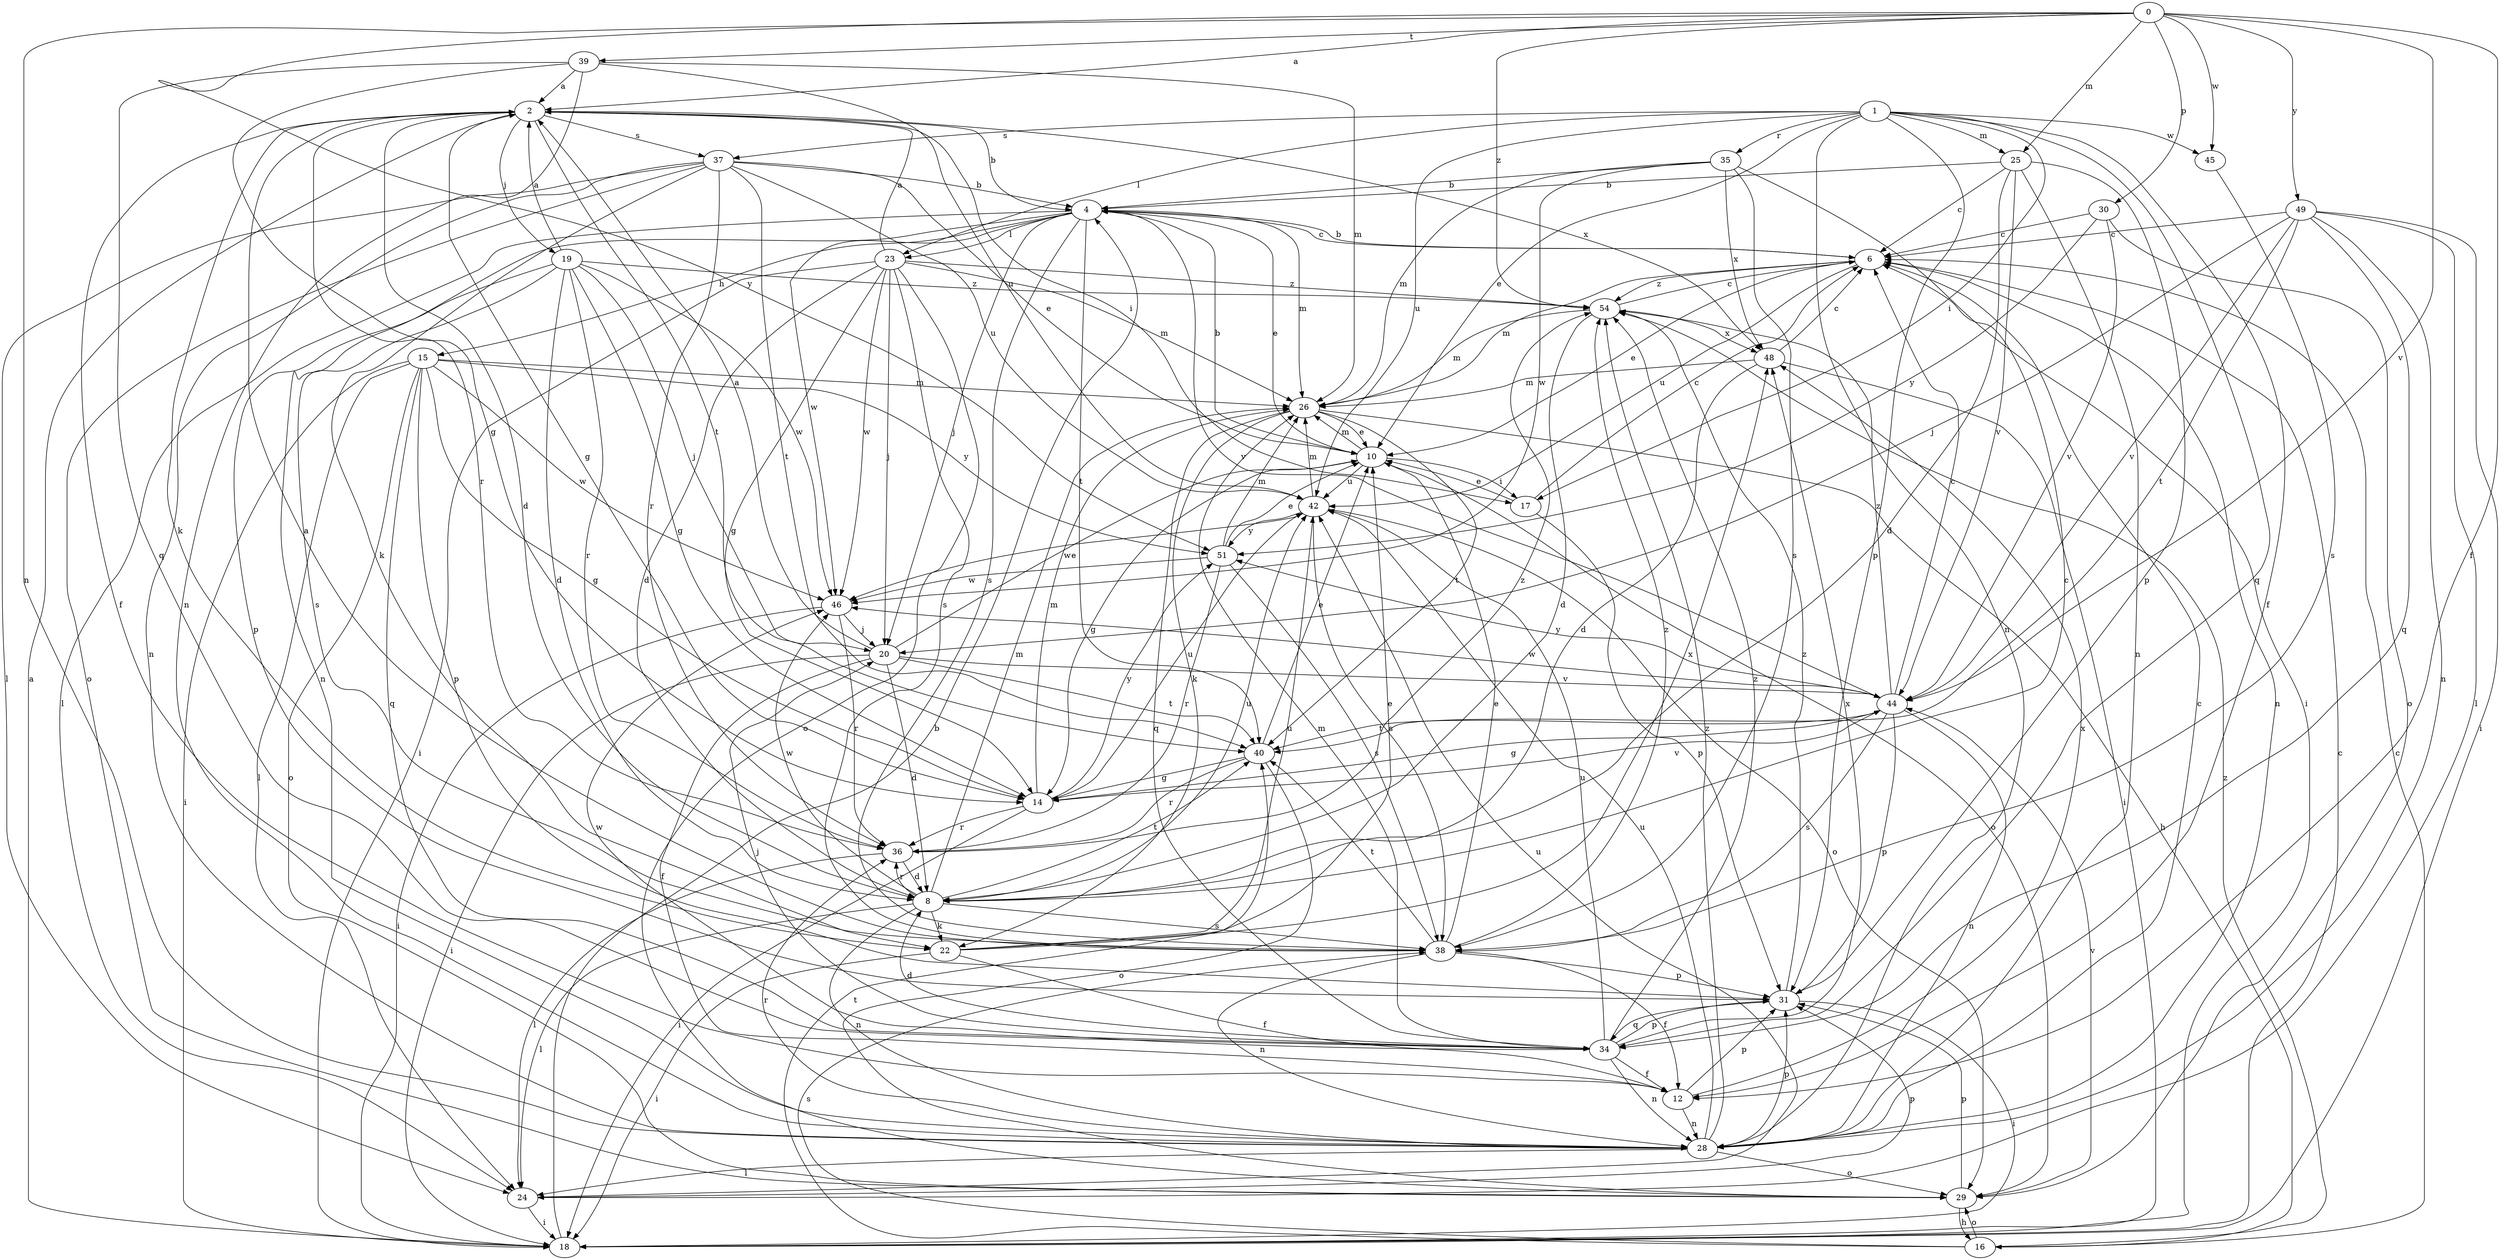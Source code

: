 strict digraph  {
0;
1;
2;
4;
6;
8;
10;
12;
14;
15;
16;
17;
18;
19;
20;
22;
23;
24;
25;
26;
28;
29;
30;
31;
34;
35;
36;
37;
38;
39;
40;
42;
44;
45;
46;
48;
49;
51;
54;
0 -> 2  [label=a];
0 -> 12  [label=f];
0 -> 25  [label=m];
0 -> 28  [label=n];
0 -> 30  [label=p];
0 -> 39  [label=t];
0 -> 44  [label=v];
0 -> 45  [label=w];
0 -> 49  [label=y];
0 -> 51  [label=y];
0 -> 54  [label=z];
1 -> 10  [label=e];
1 -> 12  [label=f];
1 -> 17  [label=i];
1 -> 23  [label=l];
1 -> 25  [label=m];
1 -> 28  [label=n];
1 -> 31  [label=p];
1 -> 34  [label=q];
1 -> 35  [label=r];
1 -> 37  [label=s];
1 -> 42  [label=u];
1 -> 45  [label=w];
2 -> 4  [label=b];
2 -> 8  [label=d];
2 -> 12  [label=f];
2 -> 14  [label=g];
2 -> 17  [label=i];
2 -> 19  [label=j];
2 -> 22  [label=k];
2 -> 36  [label=r];
2 -> 37  [label=s];
2 -> 40  [label=t];
2 -> 48  [label=x];
4 -> 6  [label=c];
4 -> 10  [label=e];
4 -> 15  [label=h];
4 -> 20  [label=j];
4 -> 23  [label=l];
4 -> 24  [label=l];
4 -> 26  [label=m];
4 -> 28  [label=n];
4 -> 38  [label=s];
4 -> 40  [label=t];
4 -> 44  [label=v];
4 -> 46  [label=w];
6 -> 4  [label=b];
6 -> 10  [label=e];
6 -> 26  [label=m];
6 -> 28  [label=n];
6 -> 42  [label=u];
6 -> 54  [label=z];
8 -> 6  [label=c];
8 -> 22  [label=k];
8 -> 24  [label=l];
8 -> 26  [label=m];
8 -> 28  [label=n];
8 -> 36  [label=r];
8 -> 38  [label=s];
8 -> 40  [label=t];
8 -> 42  [label=u];
8 -> 46  [label=w];
10 -> 4  [label=b];
10 -> 14  [label=g];
10 -> 17  [label=i];
10 -> 26  [label=m];
10 -> 29  [label=o];
10 -> 42  [label=u];
12 -> 28  [label=n];
12 -> 31  [label=p];
12 -> 48  [label=x];
14 -> 18  [label=i];
14 -> 26  [label=m];
14 -> 36  [label=r];
14 -> 42  [label=u];
14 -> 44  [label=v];
14 -> 51  [label=y];
15 -> 14  [label=g];
15 -> 18  [label=i];
15 -> 24  [label=l];
15 -> 26  [label=m];
15 -> 29  [label=o];
15 -> 31  [label=p];
15 -> 34  [label=q];
15 -> 46  [label=w];
15 -> 51  [label=y];
16 -> 6  [label=c];
16 -> 29  [label=o];
16 -> 38  [label=s];
16 -> 40  [label=t];
16 -> 54  [label=z];
17 -> 6  [label=c];
17 -> 10  [label=e];
17 -> 31  [label=p];
18 -> 2  [label=a];
18 -> 4  [label=b];
18 -> 6  [label=c];
19 -> 2  [label=a];
19 -> 8  [label=d];
19 -> 14  [label=g];
19 -> 20  [label=j];
19 -> 31  [label=p];
19 -> 36  [label=r];
19 -> 38  [label=s];
19 -> 46  [label=w];
19 -> 54  [label=z];
20 -> 2  [label=a];
20 -> 8  [label=d];
20 -> 10  [label=e];
20 -> 12  [label=f];
20 -> 18  [label=i];
20 -> 40  [label=t];
20 -> 44  [label=v];
22 -> 10  [label=e];
22 -> 12  [label=f];
22 -> 18  [label=i];
22 -> 42  [label=u];
22 -> 48  [label=x];
23 -> 2  [label=a];
23 -> 8  [label=d];
23 -> 14  [label=g];
23 -> 18  [label=i];
23 -> 20  [label=j];
23 -> 26  [label=m];
23 -> 29  [label=o];
23 -> 38  [label=s];
23 -> 46  [label=w];
23 -> 54  [label=z];
24 -> 18  [label=i];
24 -> 31  [label=p];
24 -> 42  [label=u];
25 -> 4  [label=b];
25 -> 6  [label=c];
25 -> 8  [label=d];
25 -> 28  [label=n];
25 -> 31  [label=p];
25 -> 44  [label=v];
26 -> 10  [label=e];
26 -> 16  [label=h];
26 -> 22  [label=k];
26 -> 34  [label=q];
26 -> 40  [label=t];
28 -> 6  [label=c];
28 -> 24  [label=l];
28 -> 29  [label=o];
28 -> 31  [label=p];
28 -> 36  [label=r];
28 -> 42  [label=u];
28 -> 54  [label=z];
29 -> 16  [label=h];
29 -> 31  [label=p];
29 -> 44  [label=v];
30 -> 6  [label=c];
30 -> 29  [label=o];
30 -> 44  [label=v];
30 -> 51  [label=y];
31 -> 18  [label=i];
31 -> 34  [label=q];
31 -> 54  [label=z];
34 -> 8  [label=d];
34 -> 12  [label=f];
34 -> 20  [label=j];
34 -> 26  [label=m];
34 -> 28  [label=n];
34 -> 31  [label=p];
34 -> 42  [label=u];
34 -> 46  [label=w];
34 -> 48  [label=x];
34 -> 54  [label=z];
35 -> 4  [label=b];
35 -> 18  [label=i];
35 -> 26  [label=m];
35 -> 38  [label=s];
35 -> 46  [label=w];
35 -> 48  [label=x];
36 -> 8  [label=d];
36 -> 24  [label=l];
36 -> 54  [label=z];
37 -> 4  [label=b];
37 -> 10  [label=e];
37 -> 22  [label=k];
37 -> 24  [label=l];
37 -> 28  [label=n];
37 -> 29  [label=o];
37 -> 36  [label=r];
37 -> 40  [label=t];
37 -> 42  [label=u];
38 -> 2  [label=a];
38 -> 10  [label=e];
38 -> 12  [label=f];
38 -> 28  [label=n];
38 -> 31  [label=p];
38 -> 40  [label=t];
38 -> 54  [label=z];
39 -> 2  [label=a];
39 -> 14  [label=g];
39 -> 26  [label=m];
39 -> 28  [label=n];
39 -> 34  [label=q];
39 -> 42  [label=u];
40 -> 10  [label=e];
40 -> 14  [label=g];
40 -> 29  [label=o];
40 -> 36  [label=r];
42 -> 26  [label=m];
42 -> 29  [label=o];
42 -> 38  [label=s];
42 -> 46  [label=w];
42 -> 51  [label=y];
44 -> 6  [label=c];
44 -> 14  [label=g];
44 -> 28  [label=n];
44 -> 31  [label=p];
44 -> 38  [label=s];
44 -> 40  [label=t];
44 -> 46  [label=w];
44 -> 51  [label=y];
44 -> 54  [label=z];
45 -> 38  [label=s];
46 -> 18  [label=i];
46 -> 20  [label=j];
46 -> 36  [label=r];
48 -> 6  [label=c];
48 -> 8  [label=d];
48 -> 18  [label=i];
48 -> 26  [label=m];
49 -> 6  [label=c];
49 -> 18  [label=i];
49 -> 20  [label=j];
49 -> 24  [label=l];
49 -> 28  [label=n];
49 -> 34  [label=q];
49 -> 40  [label=t];
49 -> 44  [label=v];
51 -> 10  [label=e];
51 -> 26  [label=m];
51 -> 36  [label=r];
51 -> 38  [label=s];
51 -> 46  [label=w];
54 -> 6  [label=c];
54 -> 8  [label=d];
54 -> 26  [label=m];
54 -> 48  [label=x];
}
